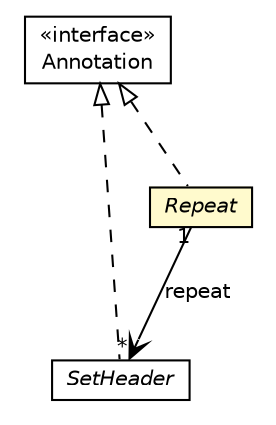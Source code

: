 #!/usr/local/bin/dot
#
# Class diagram 
# Generated by UMLGraph version R5_6-24-gf6e263 (http://www.umlgraph.org/)
#

digraph G {
	edge [fontname="Helvetica",fontsize=10,labelfontname="Helvetica",labelfontsize=10];
	node [fontname="Helvetica",fontsize=10,shape=plaintext];
	nodesep=0.25;
	ranksep=0.5;
	// io.werval.filters.SetHeader
	c33822 [label=<<table title="io.werval.filters.SetHeader" border="0" cellborder="1" cellspacing="0" cellpadding="2" port="p" href="./SetHeader.html">
		<tr><td><table border="0" cellspacing="0" cellpadding="1">
<tr><td align="center" balign="center"><font face="Helvetica-Oblique"> SetHeader </font></td></tr>
		</table></td></tr>
		</table>>, URL="./SetHeader.html", fontname="Helvetica", fontcolor="black", fontsize=10.0];
	// io.werval.filters.SetHeader.Repeat
	c33824 [label=<<table title="io.werval.filters.SetHeader.Repeat" border="0" cellborder="1" cellspacing="0" cellpadding="2" port="p" bgcolor="lemonChiffon" href="./SetHeader.Repeat.html">
		<tr><td><table border="0" cellspacing="0" cellpadding="1">
<tr><td align="center" balign="center"><font face="Helvetica-Oblique"> Repeat </font></td></tr>
		</table></td></tr>
		</table>>, URL="./SetHeader.Repeat.html", fontname="Helvetica", fontcolor="black", fontsize=10.0];
	//io.werval.filters.SetHeader implements java.lang.annotation.Annotation
	c33901:p -> c33822:p [dir=back,arrowtail=empty,style=dashed];
	//io.werval.filters.SetHeader.Repeat implements java.lang.annotation.Annotation
	c33901:p -> c33824:p [dir=back,arrowtail=empty,style=dashed];
	// io.werval.filters.SetHeader.Repeat NAVASSOC io.werval.filters.SetHeader
	c33824:p -> c33822:p [taillabel="1", label="repeat", headlabel="*", fontname="Helvetica", fontcolor="black", fontsize=10.0, color="black", arrowhead=open];
	// java.lang.annotation.Annotation
	c33901 [label=<<table title="java.lang.annotation.Annotation" border="0" cellborder="1" cellspacing="0" cellpadding="2" port="p" href="http://docs.oracle.com/javase/8/docs/api/java/lang/annotation/Annotation.html">
		<tr><td><table border="0" cellspacing="0" cellpadding="1">
<tr><td align="center" balign="center"> &#171;interface&#187; </td></tr>
<tr><td align="center" balign="center"> Annotation </td></tr>
		</table></td></tr>
		</table>>, URL="http://docs.oracle.com/javase/8/docs/api/java/lang/annotation/Annotation.html", fontname="Helvetica", fontcolor="black", fontsize=10.0];
}


